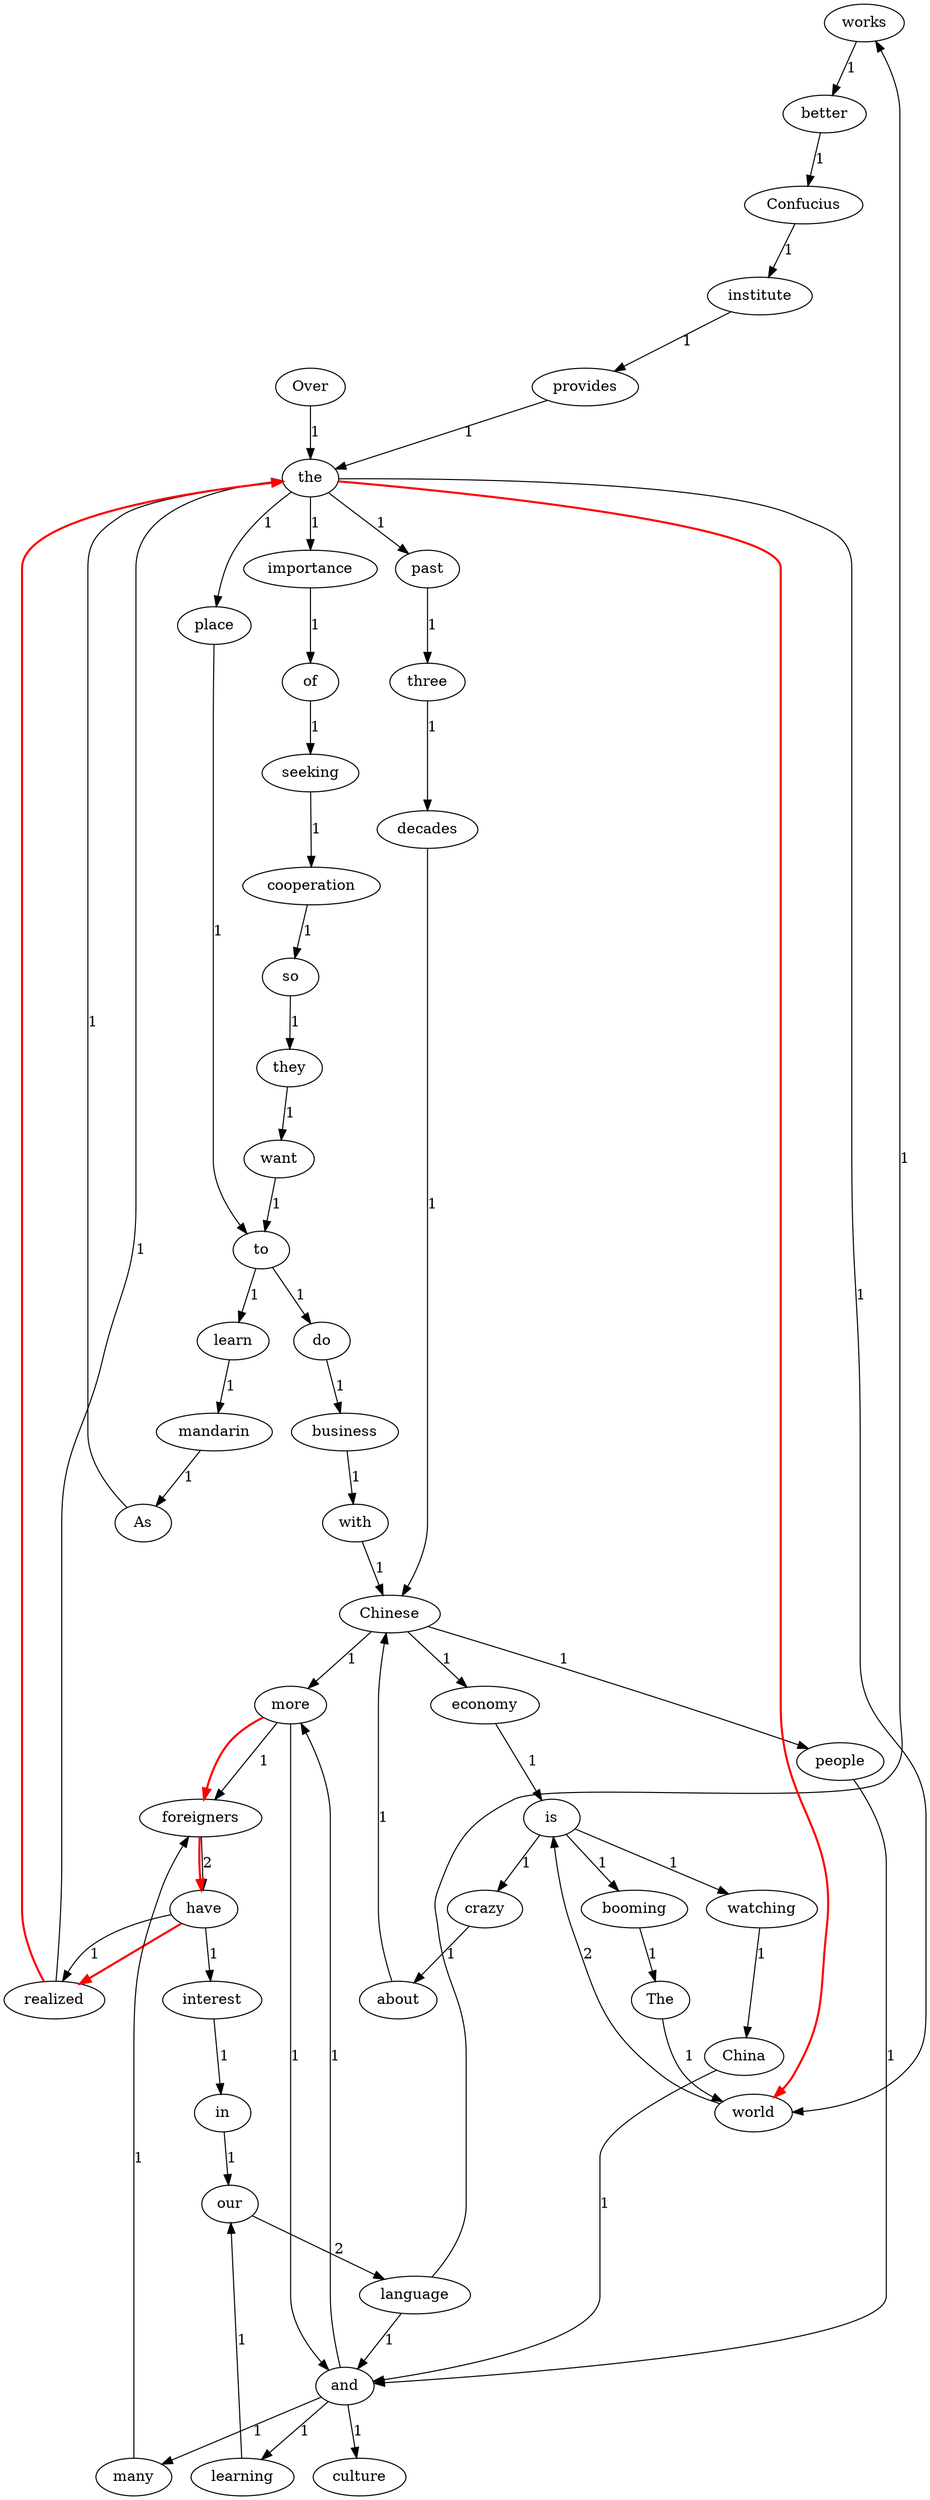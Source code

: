 digraph G {
works->better[label="1"];foreigners->have[label="2"];importance->of[label="1"];about->Chinese[label="1"];learning->our[label="1"];language->works[label="1"];language->and[label="1"];do->business[label="1"];booming->The[label="1"];three->decades[label="1"];watching->China[label="1"];our->language[label="2"];The->world[label="1"];Over->the[label="1"];As->the[label="1"];world->is[label="2"];Confucius->institute[label="1"];interest->in[label="1"];China->and[label="1"];and->more[label="1"];and->culture[label="1"];and->learning[label="1"];and->many[label="1"];provides->the[label="1"];of->seeking[label="1"];have->interest[label="1"];have->realized[label="1"];place->to[label="1"];so->they[label="1"];they->want[label="1"];cooperation->so[label="1"];mandarin->As[label="1"];business->with[label="1"];learn->mandarin[label="1"];in->our[label="1"];past->three[label="1"];more->foreigners[label="1"];more->and[label="1"];want->to[label="1"];is->crazy[label="1"];is->booming[label="1"];is->watching[label="1"];realized->the[label="1"];economy->is[label="1"];many->foreigners[label="1"];seeking->cooperation[label="1"];people->and[label="1"];the->world[label="1"];the->past[label="1"];the->importance[label="1"];the->place[label="1"];better->Confucius[label="1"];with->Chinese[label="1"];Chinese->more[label="1"];Chinese->economy[label="1"];Chinese->people[label="1"];crazy->about[label="1"];decades->Chinese[label="1"];institute->provides[label="1"];to->learn[label="1"];to->do[label="1"];more->foreigners [color=red, penwidth=2.0]
foreigners->have [color=red, penwidth=2.0]
have->realized [color=red, penwidth=2.0]
realized->the [color=red, penwidth=2.0]
the->world [color=red, penwidth=2.0]
}
